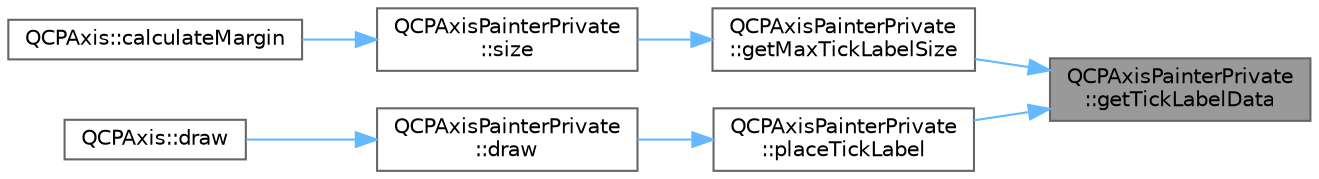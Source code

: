 digraph "QCPAxisPainterPrivate::getTickLabelData"
{
 // LATEX_PDF_SIZE
  bgcolor="transparent";
  edge [fontname=Helvetica,fontsize=10,labelfontname=Helvetica,labelfontsize=10];
  node [fontname=Helvetica,fontsize=10,shape=box,height=0.2,width=0.4];
  rankdir="RL";
  Node1 [label="QCPAxisPainterPrivate\l::getTickLabelData",height=0.2,width=0.4,color="gray40", fillcolor="grey60", style="filled", fontcolor="black",tooltip=" "];
  Node1 -> Node2 [dir="back",color="steelblue1",style="solid"];
  Node2 [label="QCPAxisPainterPrivate\l::getMaxTickLabelSize",height=0.2,width=0.4,color="grey40", fillcolor="white", style="filled",URL="$class_q_c_p_axis_painter_private.html#a7a961f0e05c57b51cf1100b05e93f5b9",tooltip=" "];
  Node2 -> Node3 [dir="back",color="steelblue1",style="solid"];
  Node3 [label="QCPAxisPainterPrivate\l::size",height=0.2,width=0.4,color="grey40", fillcolor="white", style="filled",URL="$class_q_c_p_axis_painter_private.html#a60fc2eec99ed23e9a3c98e8f7e5730b0",tooltip=" "];
  Node3 -> Node4 [dir="back",color="steelblue1",style="solid"];
  Node4 [label="QCPAxis::calculateMargin",height=0.2,width=0.4,color="grey40", fillcolor="white", style="filled",URL="$class_q_c_p_axis.html#a47bdb0a55de6759489ee47665199aebb",tooltip=" "];
  Node1 -> Node5 [dir="back",color="steelblue1",style="solid"];
  Node5 [label="QCPAxisPainterPrivate\l::placeTickLabel",height=0.2,width=0.4,color="grey40", fillcolor="white", style="filled",URL="$class_q_c_p_axis_painter_private.html#af8fe7350c19575bc33ca770f9b3a15fd",tooltip=" "];
  Node5 -> Node6 [dir="back",color="steelblue1",style="solid"];
  Node6 [label="QCPAxisPainterPrivate\l::draw",height=0.2,width=0.4,color="grey40", fillcolor="white", style="filled",URL="$class_q_c_p_axis_painter_private.html#a0207a99bdf9c4f70af20928898ddc2fc",tooltip=" "];
  Node6 -> Node7 [dir="back",color="steelblue1",style="solid"];
  Node7 [label="QCPAxis::draw",height=0.2,width=0.4,color="grey40", fillcolor="white", style="filled",URL="$class_q_c_p_axis.html#ac15ebb4225ca5212d8e5fffae481bc9b",tooltip=" "];
}
